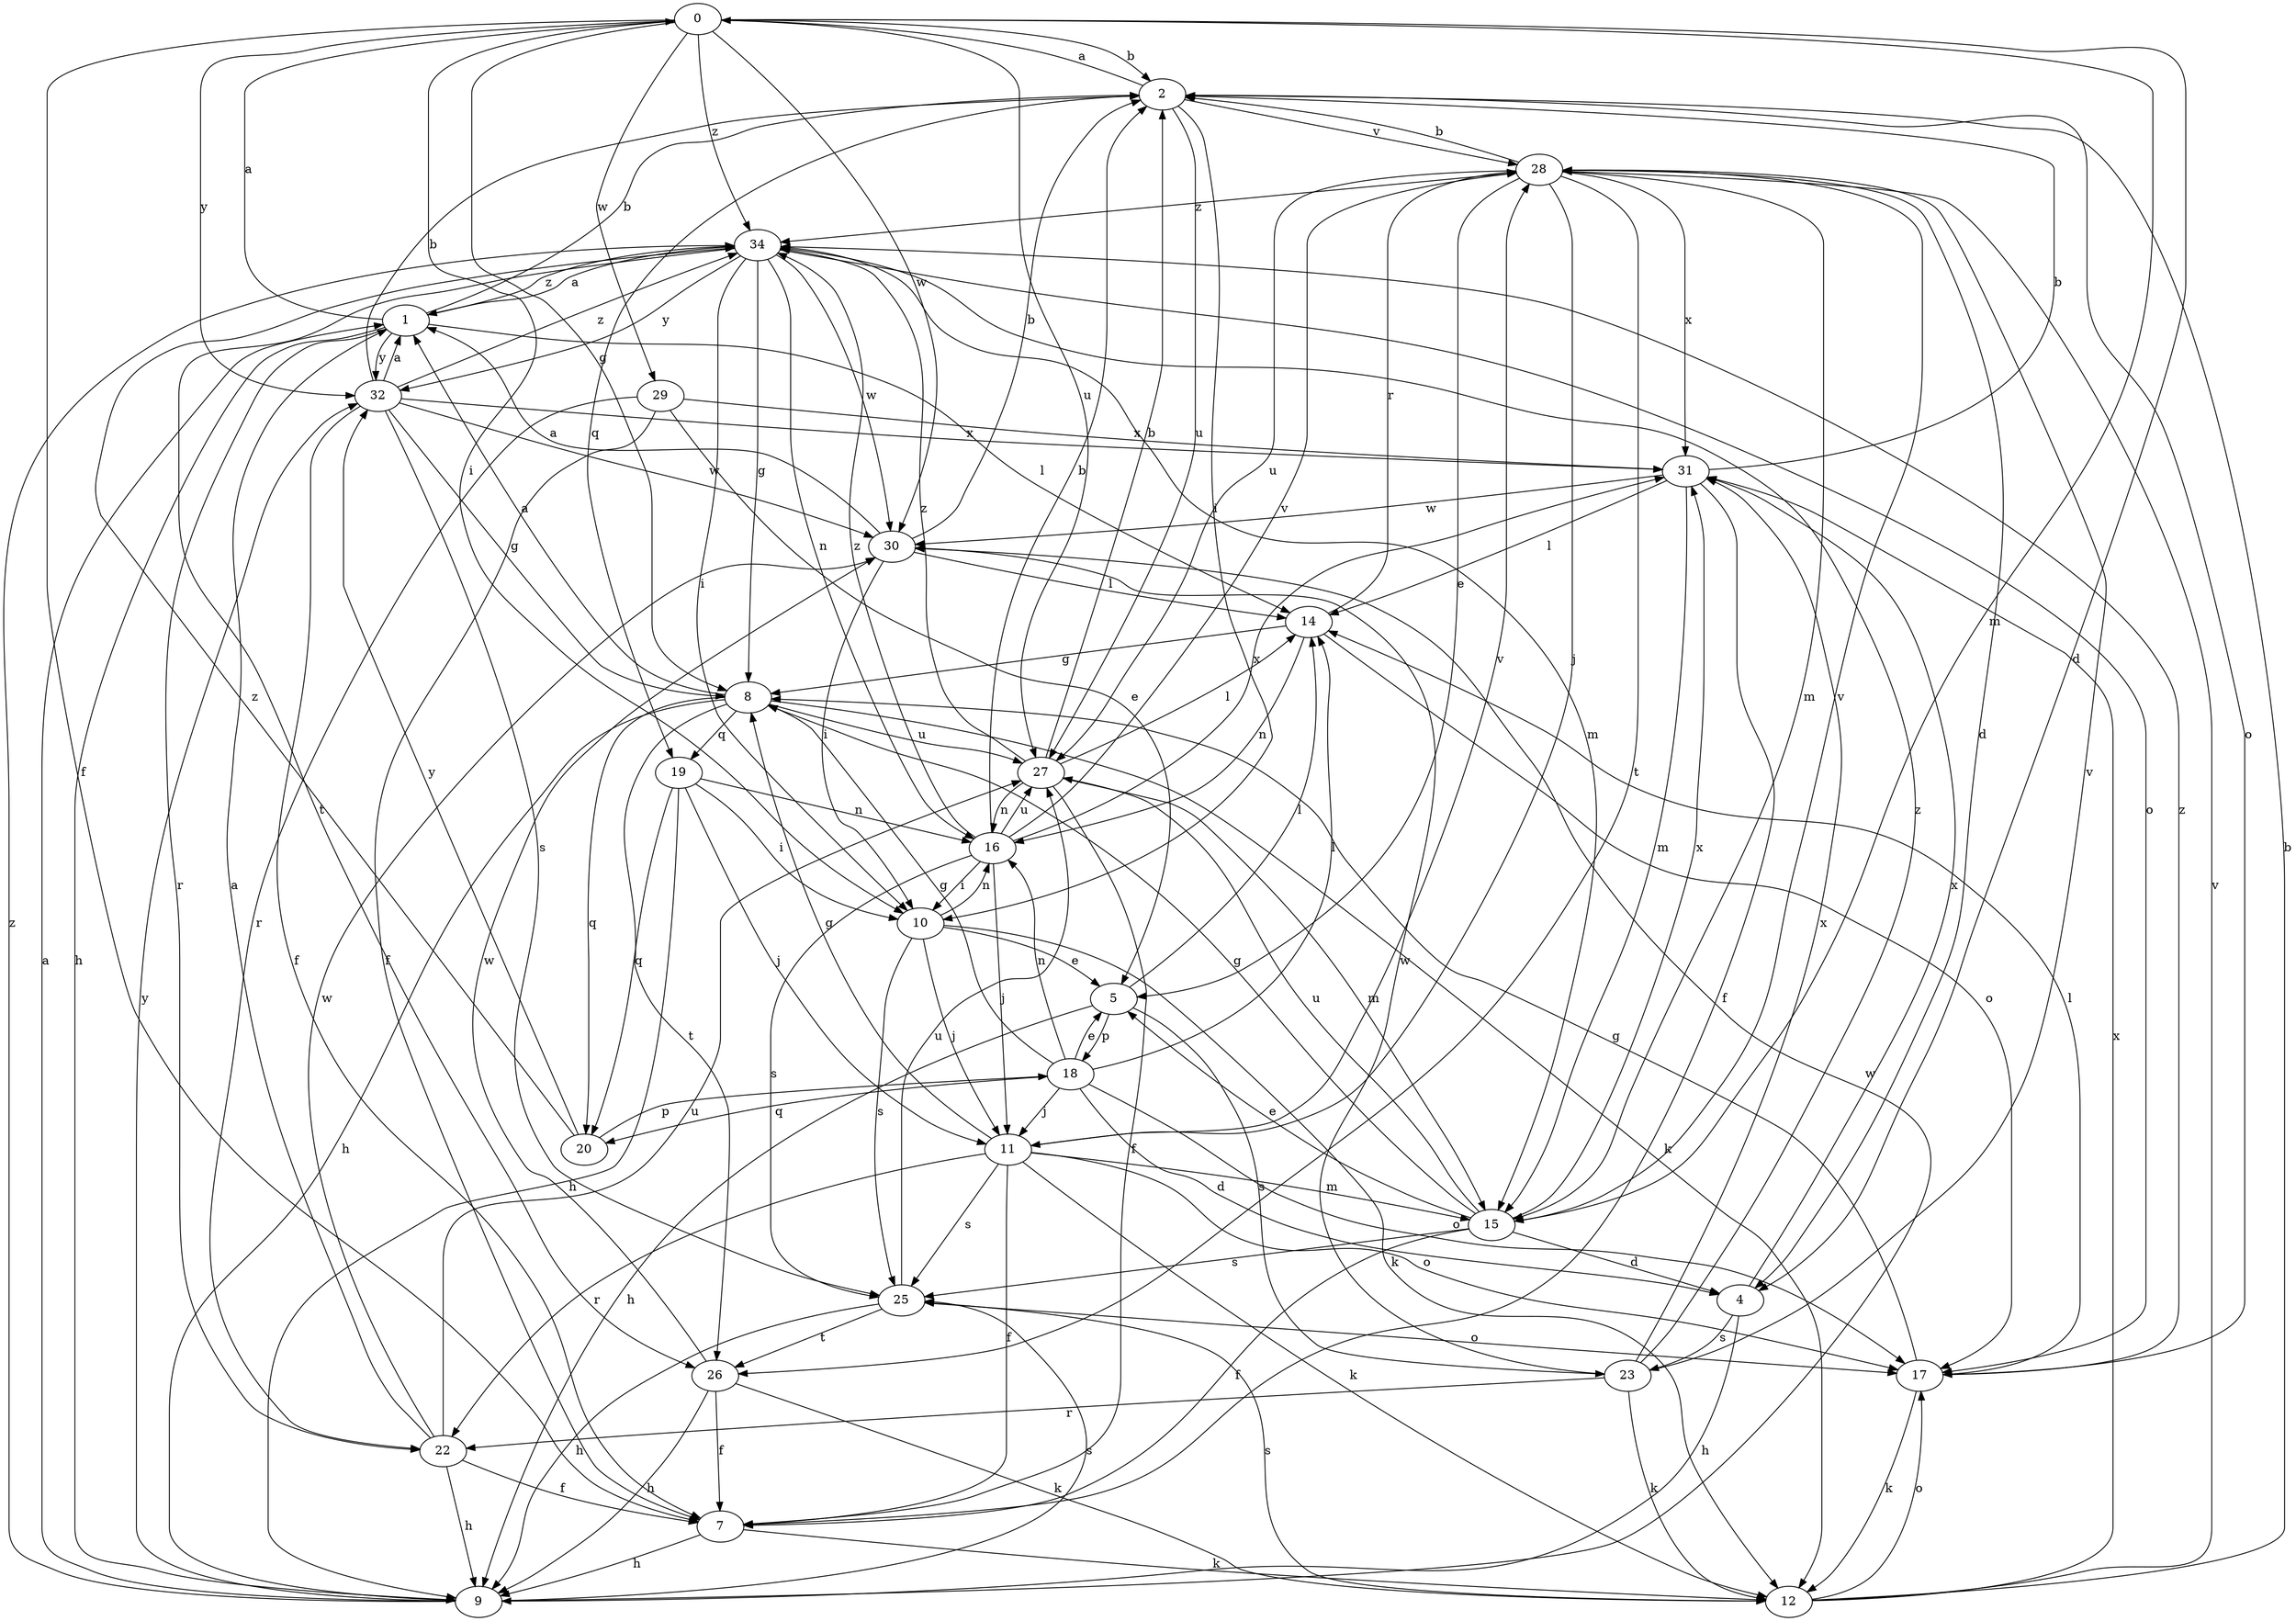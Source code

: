 strict digraph  {
0;
1;
2;
4;
5;
7;
8;
9;
10;
11;
12;
14;
15;
16;
17;
18;
19;
20;
22;
23;
25;
26;
27;
28;
29;
30;
31;
32;
34;
0 -> 2  [label=b];
0 -> 4  [label=d];
0 -> 7  [label=f];
0 -> 8  [label=g];
0 -> 10  [label=i];
0 -> 15  [label=m];
0 -> 27  [label=u];
0 -> 29  [label=w];
0 -> 30  [label=w];
0 -> 32  [label=y];
0 -> 34  [label=z];
1 -> 0  [label=a];
1 -> 2  [label=b];
1 -> 9  [label=h];
1 -> 14  [label=l];
1 -> 22  [label=r];
1 -> 32  [label=y];
1 -> 34  [label=z];
2 -> 0  [label=a];
2 -> 10  [label=i];
2 -> 17  [label=o];
2 -> 19  [label=q];
2 -> 27  [label=u];
2 -> 28  [label=v];
4 -> 9  [label=h];
4 -> 23  [label=s];
4 -> 31  [label=x];
5 -> 9  [label=h];
5 -> 14  [label=l];
5 -> 18  [label=p];
5 -> 23  [label=s];
7 -> 9  [label=h];
7 -> 12  [label=k];
8 -> 1  [label=a];
8 -> 9  [label=h];
8 -> 12  [label=k];
8 -> 19  [label=q];
8 -> 20  [label=q];
8 -> 26  [label=t];
8 -> 27  [label=u];
9 -> 1  [label=a];
9 -> 25  [label=s];
9 -> 30  [label=w];
9 -> 32  [label=y];
9 -> 34  [label=z];
10 -> 5  [label=e];
10 -> 11  [label=j];
10 -> 12  [label=k];
10 -> 16  [label=n];
10 -> 25  [label=s];
11 -> 7  [label=f];
11 -> 8  [label=g];
11 -> 12  [label=k];
11 -> 15  [label=m];
11 -> 17  [label=o];
11 -> 22  [label=r];
11 -> 25  [label=s];
11 -> 28  [label=v];
12 -> 2  [label=b];
12 -> 17  [label=o];
12 -> 25  [label=s];
12 -> 28  [label=v];
12 -> 31  [label=x];
14 -> 8  [label=g];
14 -> 16  [label=n];
14 -> 17  [label=o];
14 -> 28  [label=r];
15 -> 4  [label=d];
15 -> 5  [label=e];
15 -> 7  [label=f];
15 -> 8  [label=g];
15 -> 25  [label=s];
15 -> 27  [label=u];
15 -> 28  [label=v];
15 -> 31  [label=x];
16 -> 2  [label=b];
16 -> 10  [label=i];
16 -> 11  [label=j];
16 -> 25  [label=s];
16 -> 27  [label=u];
16 -> 28  [label=v];
16 -> 31  [label=x];
16 -> 34  [label=z];
17 -> 8  [label=g];
17 -> 12  [label=k];
17 -> 14  [label=l];
17 -> 34  [label=z];
18 -> 4  [label=d];
18 -> 5  [label=e];
18 -> 8  [label=g];
18 -> 11  [label=j];
18 -> 14  [label=l];
18 -> 16  [label=n];
18 -> 17  [label=o];
18 -> 20  [label=q];
19 -> 9  [label=h];
19 -> 10  [label=i];
19 -> 11  [label=j];
19 -> 16  [label=n];
19 -> 20  [label=q];
20 -> 18  [label=p];
20 -> 32  [label=y];
20 -> 34  [label=z];
22 -> 1  [label=a];
22 -> 7  [label=f];
22 -> 9  [label=h];
22 -> 27  [label=u];
22 -> 30  [label=w];
23 -> 12  [label=k];
23 -> 22  [label=r];
23 -> 28  [label=v];
23 -> 30  [label=w];
23 -> 31  [label=x];
23 -> 34  [label=z];
25 -> 9  [label=h];
25 -> 17  [label=o];
25 -> 26  [label=t];
25 -> 27  [label=u];
26 -> 7  [label=f];
26 -> 9  [label=h];
26 -> 12  [label=k];
26 -> 30  [label=w];
27 -> 2  [label=b];
27 -> 7  [label=f];
27 -> 14  [label=l];
27 -> 15  [label=m];
27 -> 16  [label=n];
27 -> 34  [label=z];
28 -> 2  [label=b];
28 -> 4  [label=d];
28 -> 5  [label=e];
28 -> 11  [label=j];
28 -> 15  [label=m];
28 -> 26  [label=t];
28 -> 27  [label=u];
28 -> 31  [label=x];
28 -> 34  [label=z];
29 -> 5  [label=e];
29 -> 7  [label=f];
29 -> 22  [label=r];
29 -> 31  [label=x];
30 -> 1  [label=a];
30 -> 2  [label=b];
30 -> 10  [label=i];
30 -> 14  [label=l];
31 -> 2  [label=b];
31 -> 7  [label=f];
31 -> 14  [label=l];
31 -> 15  [label=m];
31 -> 30  [label=w];
32 -> 1  [label=a];
32 -> 2  [label=b];
32 -> 7  [label=f];
32 -> 8  [label=g];
32 -> 25  [label=s];
32 -> 30  [label=w];
32 -> 31  [label=x];
32 -> 34  [label=z];
34 -> 1  [label=a];
34 -> 8  [label=g];
34 -> 10  [label=i];
34 -> 15  [label=m];
34 -> 16  [label=n];
34 -> 17  [label=o];
34 -> 26  [label=t];
34 -> 30  [label=w];
34 -> 32  [label=y];
}
